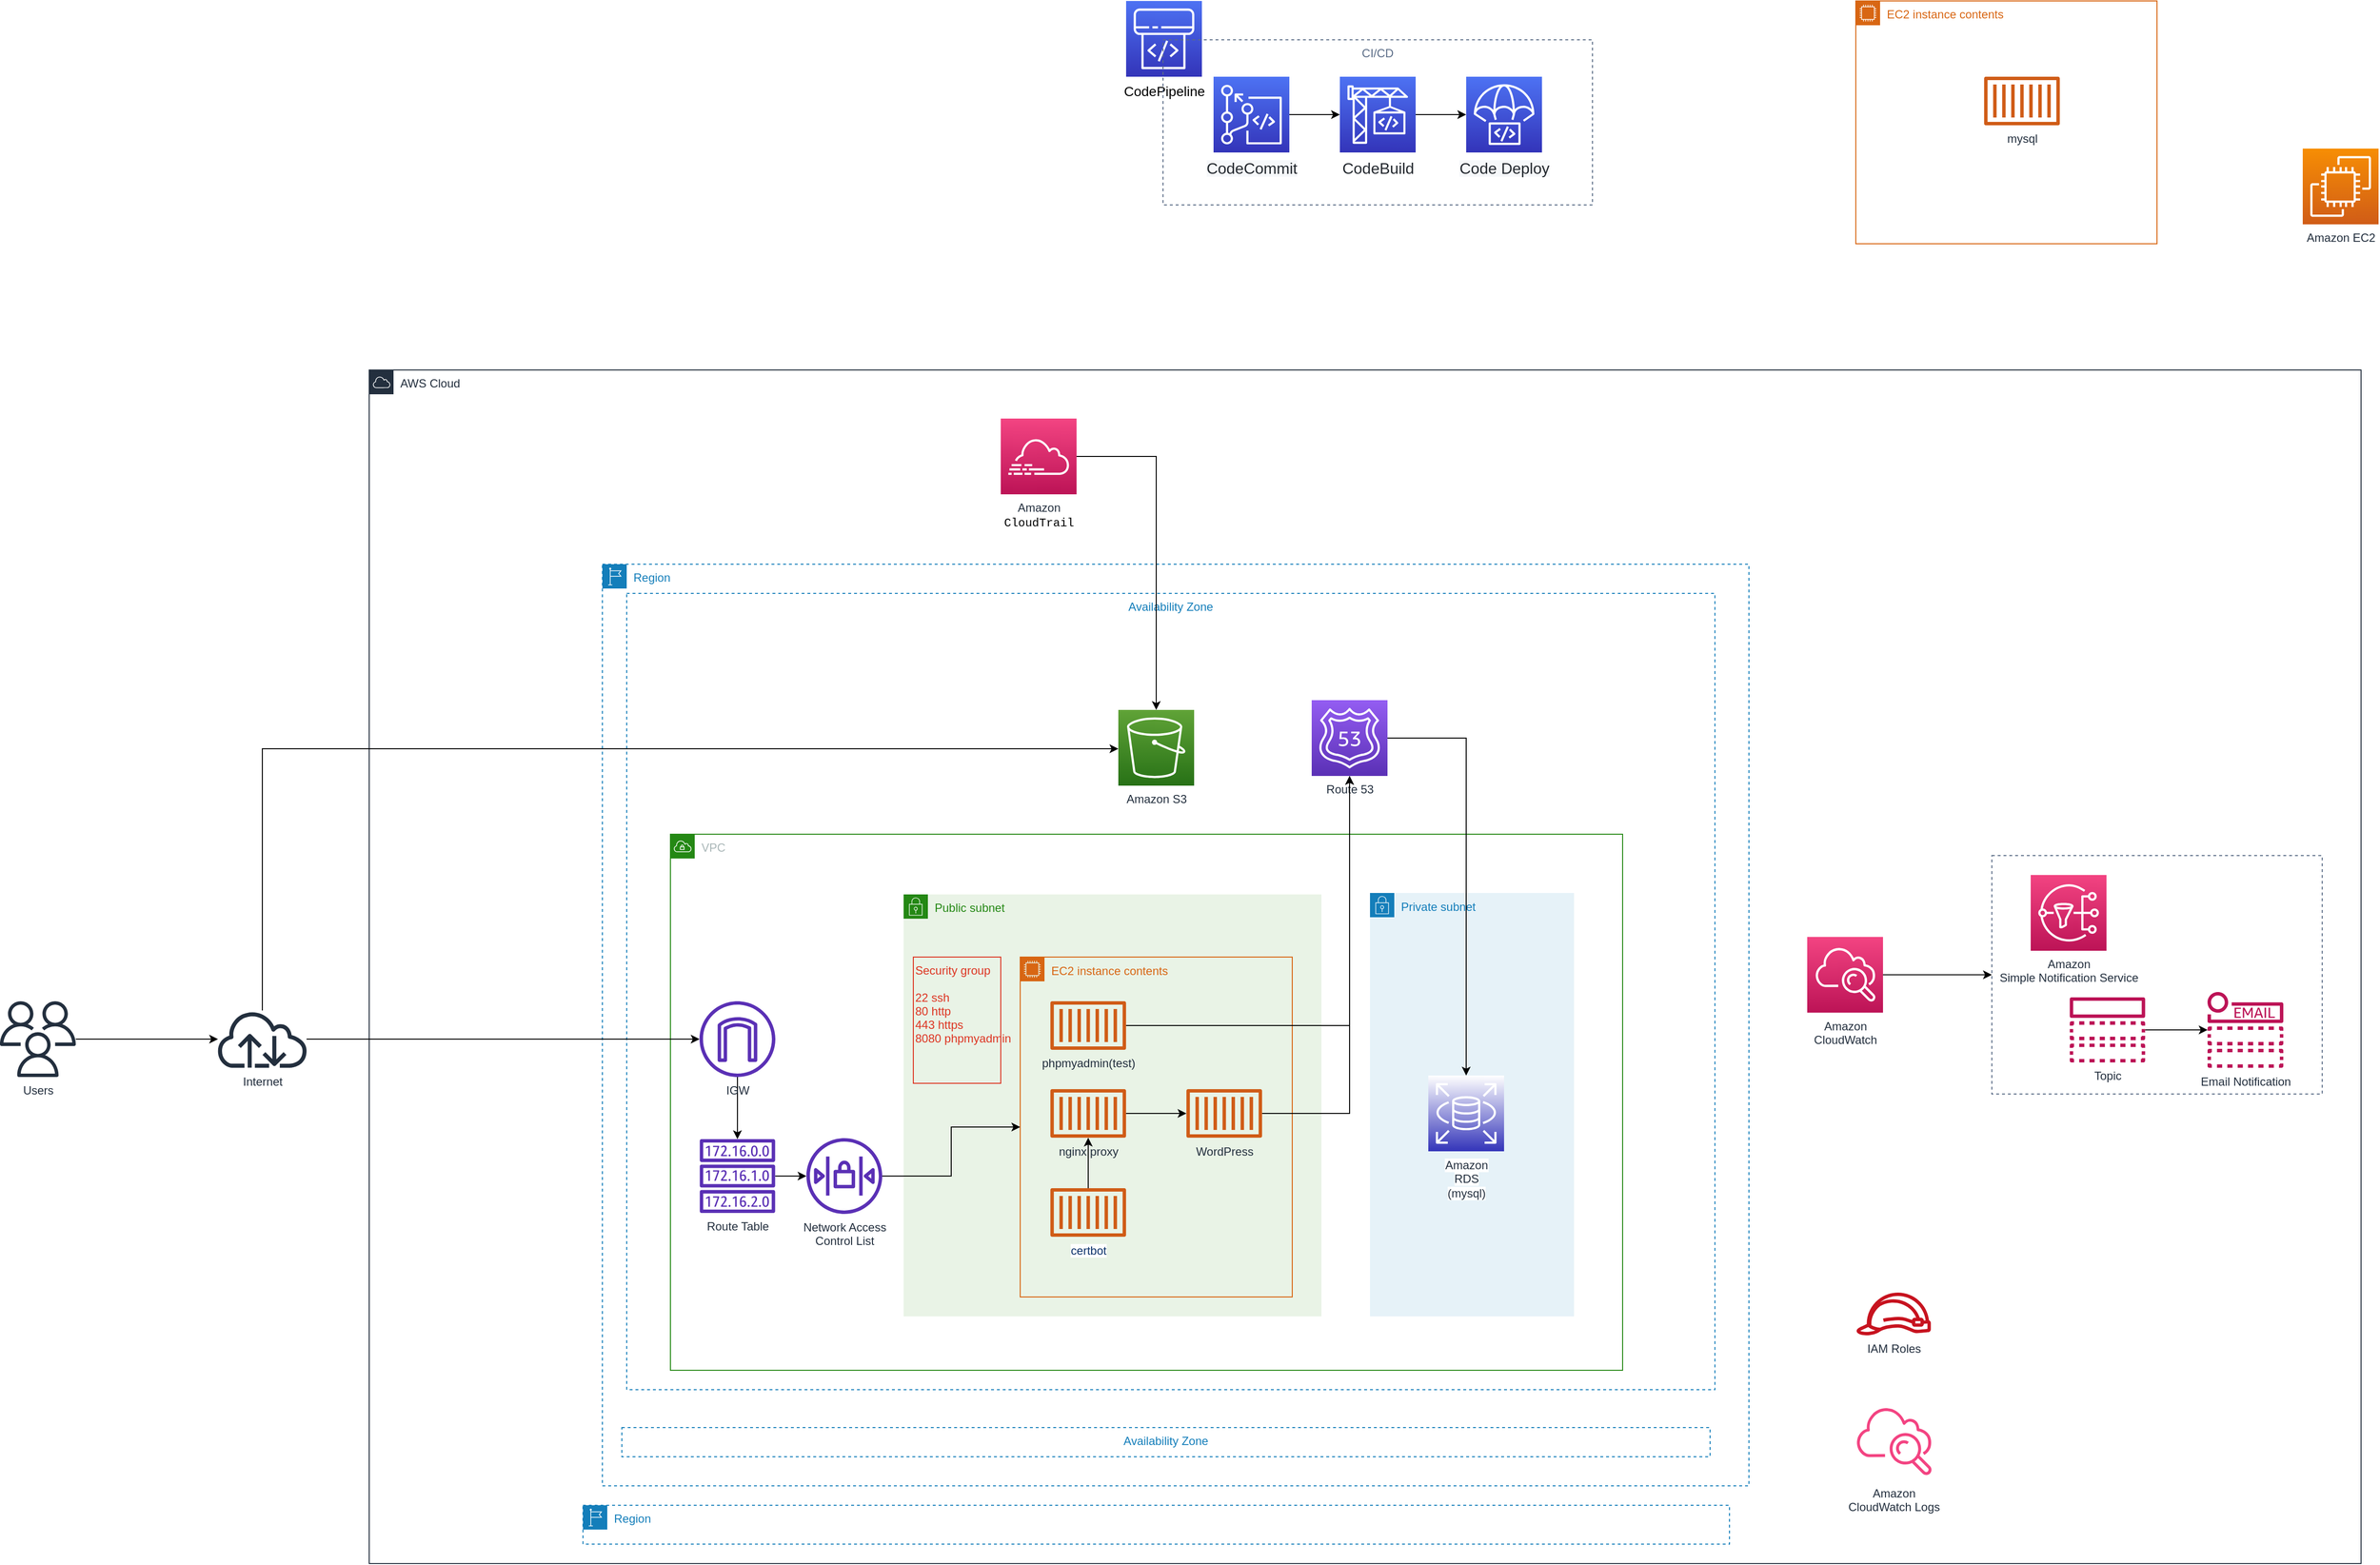 <mxfile version="16.5.1" type="device"><diagram id="Ht1M8jgEwFfnCIfOTk4-" name="Page-1"><mxGraphModel dx="4318" dy="3327" grid="1" gridSize="10" guides="1" tooltips="1" connect="1" arrows="1" fold="1" page="1" pageScale="1" pageWidth="1169" pageHeight="827" math="0" shadow="0"><root><mxCell id="0"/><mxCell id="1" parent="0"/><mxCell id="iDEgg-fdLYN_3Zc8zk07-22" value="AWS Cloud" style="points=[[0,0],[0.25,0],[0.5,0],[0.75,0],[1,0],[1,0.25],[1,0.5],[1,0.75],[1,1],[0.75,1],[0.5,1],[0.25,1],[0,1],[0,0.75],[0,0.5],[0,0.25]];outlineConnect=0;gradientColor=none;html=1;whiteSpace=wrap;fontSize=12;fontStyle=0;shape=mxgraph.aws4.group;grIcon=mxgraph.aws4.group_aws_cloud;strokeColor=#232F3E;fillColor=none;verticalAlign=top;align=left;spacingLeft=30;fontColor=#232F3E;dashed=0;rounded=0;shadow=0;glass=0;labelBackgroundColor=none;comic=0;sketch=0;" parent="1" vertex="1"><mxGeometry x="-80" y="-340" width="2050" height="1229" as="geometry"/></mxCell><mxCell id="-ZCi1atDpBs3jv3W7MjO-21" value="" style="fillColor=none;strokeColor=#5A6C86;dashed=1;verticalAlign=top;fontStyle=0;fontColor=#5A6C86;align=left;" parent="1" vertex="1"><mxGeometry x="1590" y="160" width="340" height="245.5" as="geometry"/></mxCell><mxCell id="t5wphTqPPvufa-XJ_R2m-8" value="Region" style="points=[[0,0],[0.25,0],[0.5,0],[0.75,0],[1,0],[1,0.25],[1,0.5],[1,0.75],[1,1],[0.75,1],[0.5,1],[0.25,1],[0,1],[0,0.75],[0,0.5],[0,0.25]];outlineConnect=0;gradientColor=none;html=1;whiteSpace=wrap;fontSize=12;fontStyle=0;shape=mxgraph.aws4.group;grIcon=mxgraph.aws4.group_region;strokeColor=#147EBA;fillColor=none;verticalAlign=top;align=left;spacingLeft=30;fontColor=#147EBA;dashed=1;" parent="1" vertex="1"><mxGeometry x="160" y="-140" width="1180" height="949" as="geometry"/></mxCell><mxCell id="NtME0SHpdw8BMmPxOjDJ-4" value="Availability Zone" style="fillColor=none;strokeColor=#147EBA;dashed=1;verticalAlign=top;fontStyle=0;fontColor=#147EBA;" parent="1" vertex="1"><mxGeometry x="185" y="-110" width="1120" height="820" as="geometry"/></mxCell><mxCell id="iDEgg-fdLYN_3Zc8zk07-20" value="VPC" style="points=[[0,0],[0.25,0],[0.5,0],[0.75,0],[1,0],[1,0.25],[1,0.5],[1,0.75],[1,1],[0.75,1],[0.5,1],[0.25,1],[0,1],[0,0.75],[0,0.5],[0,0.25]];outlineConnect=0;gradientColor=none;html=1;whiteSpace=wrap;fontSize=12;fontStyle=0;shape=mxgraph.aws4.group;grIcon=mxgraph.aws4.group_vpc;strokeColor=#248814;fillColor=none;verticalAlign=top;align=left;spacingLeft=30;fontColor=#AAB7B8;dashed=0;" parent="1" vertex="1"><mxGeometry x="230" y="138" width="980" height="552" as="geometry"/></mxCell><mxCell id="UEzPUAAOIrF-is8g5C7q-116" value="Amazon S3" style="outlineConnect=0;fontColor=#232F3E;gradientColor=#60A337;gradientDirection=north;fillColor=#277116;strokeColor=#ffffff;dashed=0;verticalLabelPosition=bottom;verticalAlign=top;align=center;html=1;fontSize=12;fontStyle=0;aspect=fixed;shape=mxgraph.aws4.resourceIcon;resIcon=mxgraph.aws4.s3;labelBackgroundColor=#ffffff;" parent="1" vertex="1"><mxGeometry x="691.0" y="10" width="78" height="78" as="geometry"/></mxCell><mxCell id="-ZCi1atDpBs3jv3W7MjO-22" style="edgeStyle=orthogonalEdgeStyle;rounded=0;orthogonalLoop=1;jettySize=auto;html=1;" parent="1" source="UEzPUAAOIrF-is8g5C7q-121" target="-ZCi1atDpBs3jv3W7MjO-21" edge="1"><mxGeometry relative="1" as="geometry"/></mxCell><mxCell id="UEzPUAAOIrF-is8g5C7q-121" value="Amazon&lt;br&gt;CloudWatch&lt;br&gt;" style="outlineConnect=0;fontColor=#232F3E;gradientColor=#F34482;gradientDirection=north;fillColor=#BC1356;strokeColor=#ffffff;dashed=0;verticalLabelPosition=bottom;verticalAlign=top;align=center;html=1;fontSize=12;fontStyle=0;aspect=fixed;shape=mxgraph.aws4.resourceIcon;resIcon=mxgraph.aws4.cloudwatch;labelBackgroundColor=#ffffff;" parent="1" vertex="1"><mxGeometry x="1400.0" y="243.75" width="78" height="78" as="geometry"/></mxCell><mxCell id="UEzPUAAOIrF-is8g5C7q-122" value="IAM Roles" style="outlineConnect=0;fontColor=#232F3E;gradientColor=none;fillColor=#C7131F;strokeColor=none;dashed=0;verticalLabelPosition=bottom;verticalAlign=top;align=center;html=1;fontSize=12;fontStyle=0;aspect=fixed;pointerEvents=1;shape=mxgraph.aws4.role;labelBackgroundColor=#ffffff;" parent="1" vertex="1"><mxGeometry x="1450.0" y="610" width="78" height="44" as="geometry"/></mxCell><mxCell id="UEzPUAAOIrF-is8g5C7q-123" value="Amazon&lt;br&gt;CloudWatch Logs&lt;br&gt;" style="outlineConnect=0;fontColor=#232F3E;gradientColor=none;gradientDirection=north;fillColor=#F34482;strokeColor=none;dashed=0;verticalLabelPosition=bottom;verticalAlign=top;align=center;html=1;fontSize=12;fontStyle=0;aspect=fixed;shape=mxgraph.aws4.cloudwatch;labelBackgroundColor=#ffffff;" parent="1" vertex="1"><mxGeometry x="1450.0" y="724.5" width="78" height="78" as="geometry"/></mxCell><mxCell id="iDEgg-fdLYN_3Zc8zk07-5" value="&lt;span style=&quot;background-color: rgb(255 , 255 , 255)&quot;&gt;Amazon EC2&lt;br&gt;&lt;/span&gt;" style="outlineConnect=0;fontColor=#232F3E;gradientColor=#F78E04;gradientDirection=north;fillColor=#D05C17;strokeColor=#ffffff;dashed=0;verticalLabelPosition=bottom;verticalAlign=top;align=center;html=1;fontSize=12;fontStyle=0;aspect=fixed;shape=mxgraph.aws4.resourceIcon;resIcon=mxgraph.aws4.ec2;" parent="1" vertex="1"><mxGeometry x="1910" y="-568" width="78" height="78" as="geometry"/></mxCell><mxCell id="iDEgg-fdLYN_3Zc8zk07-19" value="Route 53" style="outlineConnect=0;fontColor=#232F3E;gradientColor=#945DF2;gradientDirection=north;fillColor=#5A30B5;strokeColor=#ffffff;dashed=0;verticalLabelPosition=bottom;verticalAlign=top;align=center;html=1;fontSize=12;fontStyle=0;aspect=fixed;shape=mxgraph.aws4.resourceIcon;resIcon=mxgraph.aws4.route_53;rounded=0;shadow=0;glass=0;labelBackgroundColor=none;comic=0;sketch=0;" parent="1" vertex="1"><mxGeometry x="890" width="78" height="78" as="geometry"/></mxCell><mxCell id="-ZCi1atDpBs3jv3W7MjO-15" style="edgeStyle=orthogonalEdgeStyle;rounded=0;orthogonalLoop=1;jettySize=auto;html=1;" parent="1" source="iDEgg-fdLYN_3Zc8zk07-23" target="iDEgg-fdLYN_3Zc8zk07-30" edge="1"><mxGeometry relative="1" as="geometry"/></mxCell><mxCell id="iDEgg-fdLYN_3Zc8zk07-23" value="Internet" style="outlineConnect=0;fontColor=#232F3E;gradientColor=none;fillColor=#232F3E;strokeColor=none;dashed=0;verticalLabelPosition=bottom;verticalAlign=top;align=center;html=1;fontSize=12;fontStyle=0;aspect=fixed;pointerEvents=1;shape=mxgraph.aws4.internet;rounded=0;shadow=0;glass=0;labelBackgroundColor=none;comic=0;sketch=0;" parent="1" vertex="1"><mxGeometry x="-238" y="319.5" width="95.88" height="59" as="geometry"/></mxCell><mxCell id="iDEgg-fdLYN_3Zc8zk07-27" value="" style="edgeStyle=orthogonalEdgeStyle;rounded=0;orthogonalLoop=1;jettySize=auto;html=1;fontSize=24;fontColor=#000000;" parent="1" source="iDEgg-fdLYN_3Zc8zk07-24" target="iDEgg-fdLYN_3Zc8zk07-23" edge="1"><mxGeometry relative="1" as="geometry"><mxPoint x="-290" y="349" as="targetPoint"/></mxGeometry></mxCell><mxCell id="iDEgg-fdLYN_3Zc8zk07-24" value="Users" style="outlineConnect=0;fontColor=#232F3E;gradientColor=none;fillColor=#232F3E;strokeColor=none;dashed=0;verticalLabelPosition=bottom;verticalAlign=top;align=center;html=1;fontSize=12;fontStyle=0;aspect=fixed;pointerEvents=1;shape=mxgraph.aws4.users;rounded=0;shadow=0;glass=0;labelBackgroundColor=none;comic=0;sketch=0;" parent="1" vertex="1"><mxGeometry x="-460" y="310" width="78" height="78" as="geometry"/></mxCell><mxCell id="iDEgg-fdLYN_3Zc8zk07-35" style="edgeStyle=orthogonalEdgeStyle;rounded=0;orthogonalLoop=1;jettySize=auto;html=1;fontSize=24;fontColor=#000000;" parent="1" source="iDEgg-fdLYN_3Zc8zk07-30" target="iDEgg-fdLYN_3Zc8zk07-33" edge="1"><mxGeometry relative="1" as="geometry"/></mxCell><mxCell id="iDEgg-fdLYN_3Zc8zk07-30" value="IGW" style="outlineConnect=0;fontColor=#232F3E;gradientColor=none;fillColor=#5A30B5;strokeColor=none;dashed=0;verticalLabelPosition=bottom;verticalAlign=top;align=center;html=1;fontSize=12;fontStyle=0;aspect=fixed;pointerEvents=1;shape=mxgraph.aws4.internet_gateway;rounded=0;shadow=0;glass=0;labelBackgroundColor=none;comic=0;sketch=0;" parent="1" vertex="1"><mxGeometry x="260" y="310" width="78" height="78" as="geometry"/></mxCell><mxCell id="iDEgg-fdLYN_3Zc8zk07-31" value="Network Access &lt;br&gt;Control List" style="outlineConnect=0;fontColor=#232F3E;gradientColor=none;fillColor=#5A30B5;strokeColor=none;dashed=0;verticalLabelPosition=bottom;verticalAlign=top;align=center;html=1;fontSize=12;fontStyle=0;aspect=fixed;pointerEvents=1;shape=mxgraph.aws4.network_access_control_list;rounded=0;shadow=0;glass=0;labelBackgroundColor=none;comic=0;sketch=0;" parent="1" vertex="1"><mxGeometry x="370" y="451" width="78" height="78" as="geometry"/></mxCell><mxCell id="iDEgg-fdLYN_3Zc8zk07-34" style="edgeStyle=orthogonalEdgeStyle;rounded=0;orthogonalLoop=1;jettySize=auto;html=1;fontSize=24;fontColor=#000000;" parent="1" source="iDEgg-fdLYN_3Zc8zk07-33" target="iDEgg-fdLYN_3Zc8zk07-31" edge="1"><mxGeometry relative="1" as="geometry"/></mxCell><mxCell id="iDEgg-fdLYN_3Zc8zk07-33" value="Route Table" style="outlineConnect=0;fontColor=#232F3E;gradientColor=none;fillColor=#5A30B5;strokeColor=none;dashed=0;verticalLabelPosition=bottom;verticalAlign=top;align=center;html=1;fontSize=12;fontStyle=0;aspect=fixed;pointerEvents=1;shape=mxgraph.aws4.route_table;rounded=0;shadow=0;glass=0;labelBackgroundColor=none;comic=0;sketch=0;" parent="1" vertex="1"><mxGeometry x="260" y="452" width="78" height="76" as="geometry"/></mxCell><mxCell id="t5wphTqPPvufa-XJ_R2m-6" value="Private subnet" style="points=[[0,0],[0.25,0],[0.5,0],[0.75,0],[1,0],[1,0.25],[1,0.5],[1,0.75],[1,1],[0.75,1],[0.5,1],[0.25,1],[0,1],[0,0.75],[0,0.5],[0,0.25]];outlineConnect=0;gradientColor=none;html=1;whiteSpace=wrap;fontSize=12;fontStyle=0;shape=mxgraph.aws4.group;grIcon=mxgraph.aws4.group_security_group;grStroke=0;strokeColor=#147EBA;fillColor=#E6F2F8;verticalAlign=top;align=left;spacingLeft=30;fontColor=#147EBA;dashed=0;" parent="1" vertex="1"><mxGeometry x="950" y="198.5" width="210" height="436" as="geometry"/></mxCell><mxCell id="t5wphTqPPvufa-XJ_R2m-7" value="Public subnet" style="points=[[0,0],[0.25,0],[0.5,0],[0.75,0],[1,0],[1,0.25],[1,0.5],[1,0.75],[1,1],[0.75,1],[0.5,1],[0.25,1],[0,1],[0,0.75],[0,0.5],[0,0.25]];outlineConnect=0;gradientColor=none;html=1;whiteSpace=wrap;fontSize=12;fontStyle=0;shape=mxgraph.aws4.group;grIcon=mxgraph.aws4.group_security_group;grStroke=0;strokeColor=#248814;fillColor=#E9F3E6;verticalAlign=top;align=left;spacingLeft=30;fontColor=#248814;dashed=0;" parent="1" vertex="1"><mxGeometry x="470" y="200" width="430" height="434.5" as="geometry"/></mxCell><mxCell id="iDEgg-fdLYN_3Zc8zk07-21" value="EC2 instance contents" style="points=[[0,0],[0.25,0],[0.5,0],[0.75,0],[1,0],[1,0.25],[1,0.5],[1,0.75],[1,1],[0.75,1],[0.5,1],[0.25,1],[0,1],[0,0.75],[0,0.5],[0,0.25]];outlineConnect=0;gradientColor=none;html=1;whiteSpace=wrap;fontSize=12;fontStyle=0;shape=mxgraph.aws4.group;grIcon=mxgraph.aws4.group_ec2_instance_contents;strokeColor=#D86613;fillColor=none;verticalAlign=top;align=left;spacingLeft=30;fontColor=#D86613;dashed=0;rounded=0;shadow=0;glass=0;labelBackgroundColor=none;comic=0;sketch=0;" parent="1" vertex="1"><mxGeometry x="590" y="264.5" width="280" height="350" as="geometry"/></mxCell><mxCell id="-ZCi1atDpBs3jv3W7MjO-10" style="edgeStyle=orthogonalEdgeStyle;rounded=0;orthogonalLoop=1;jettySize=auto;html=1;" parent="1" source="t5wphTqPPvufa-XJ_R2m-9" target="iDEgg-fdLYN_3Zc8zk07-19" edge="1"><mxGeometry relative="1" as="geometry"/></mxCell><mxCell id="t5wphTqPPvufa-XJ_R2m-9" value="WordPress" style="outlineConnect=0;fontColor=#232F3E;gradientColor=none;fillColor=#D05C17;strokeColor=none;dashed=0;verticalLabelPosition=bottom;verticalAlign=top;align=center;html=1;fontSize=12;fontStyle=0;aspect=fixed;pointerEvents=1;shape=mxgraph.aws4.container_1;" parent="1" vertex="1"><mxGeometry x="761" y="400.5" width="78" height="50" as="geometry"/></mxCell><mxCell id="iDEgg-fdLYN_3Zc8zk07-16" value="&lt;span style=&quot;background-color: rgb(255 , 255 , 255)&quot;&gt;Amazon&lt;/span&gt;&lt;br&gt;&lt;span style=&quot;background-color: rgb(255 , 255 , 255)&quot;&gt;RDS&lt;br&gt;(mysql)&lt;/span&gt;" style="outlineConnect=0;fontColor=#232F3E;gradientDirection=north;fillColor=#3334B9;strokeColor=#ffffff;dashed=0;verticalLabelPosition=bottom;verticalAlign=top;align=center;html=1;fontSize=12;fontStyle=0;aspect=fixed;shape=mxgraph.aws4.resourceIcon;resIcon=mxgraph.aws4.rds;rounded=0;shadow=0;glass=0;labelBackgroundColor=none;comic=0;sketch=0;gradientColor=#ffffff;" parent="1" vertex="1"><mxGeometry x="1010" y="386.5" width="78" height="78" as="geometry"/></mxCell><mxCell id="-ZCi1atDpBs3jv3W7MjO-11" style="edgeStyle=orthogonalEdgeStyle;rounded=0;orthogonalLoop=1;jettySize=auto;html=1;" parent="1" source="t5wphTqPPvufa-XJ_R2m-10" target="iDEgg-fdLYN_3Zc8zk07-19" edge="1"><mxGeometry relative="1" as="geometry"/></mxCell><mxCell id="t5wphTqPPvufa-XJ_R2m-10" value="phpmyadmin(test)" style="outlineConnect=0;fontColor=#232F3E;gradientColor=none;fillColor=#D05C17;strokeColor=none;dashed=0;verticalLabelPosition=bottom;verticalAlign=top;align=center;html=1;fontSize=12;fontStyle=0;aspect=fixed;pointerEvents=1;shape=mxgraph.aws4.container_1;" parent="1" vertex="1"><mxGeometry x="621" y="310" width="78" height="50" as="geometry"/></mxCell><mxCell id="NtME0SHpdw8BMmPxOjDJ-1" value="EC2 instance contents" style="points=[[0,0],[0.25,0],[0.5,0],[0.75,0],[1,0],[1,0.25],[1,0.5],[1,0.75],[1,1],[0.75,1],[0.5,1],[0.25,1],[0,1],[0,0.75],[0,0.5],[0,0.25]];outlineConnect=0;gradientColor=none;html=1;whiteSpace=wrap;fontSize=12;fontStyle=0;shape=mxgraph.aws4.group;grIcon=mxgraph.aws4.group_ec2_instance_contents;strokeColor=#D86613;fillColor=none;verticalAlign=top;align=left;spacingLeft=30;fontColor=#D86613;dashed=0;rounded=0;shadow=0;glass=0;labelBackgroundColor=none;comic=0;sketch=0;" parent="1" vertex="1"><mxGeometry x="1450" y="-720" width="310" height="250" as="geometry"/></mxCell><mxCell id="NtME0SHpdw8BMmPxOjDJ-2" value="mysql" style="outlineConnect=0;fontColor=#232F3E;gradientColor=none;fillColor=#D05C17;strokeColor=none;dashed=0;verticalLabelPosition=bottom;verticalAlign=top;align=center;html=1;fontSize=12;fontStyle=0;aspect=fixed;pointerEvents=1;shape=mxgraph.aws4.container_1;" parent="1" vertex="1"><mxGeometry x="1582" y="-642" width="78" height="50" as="geometry"/></mxCell><mxCell id="NtME0SHpdw8BMmPxOjDJ-5" value="Availability Zone" style="fillColor=none;strokeColor=#147EBA;dashed=1;verticalAlign=top;fontStyle=0;fontColor=#147EBA;" parent="1" vertex="1"><mxGeometry x="180" y="749" width="1120" height="30" as="geometry"/></mxCell><mxCell id="NtME0SHpdw8BMmPxOjDJ-7" value="Region" style="points=[[0,0],[0.25,0],[0.5,0],[0.75,0],[1,0],[1,0.25],[1,0.5],[1,0.75],[1,1],[0.75,1],[0.5,1],[0.25,1],[0,1],[0,0.75],[0,0.5],[0,0.25]];outlineConnect=0;gradientColor=none;html=1;whiteSpace=wrap;fontSize=12;fontStyle=0;shape=mxgraph.aws4.group;grIcon=mxgraph.aws4.group_region;strokeColor=#147EBA;fillColor=none;verticalAlign=top;align=left;spacingLeft=30;fontColor=#147EBA;dashed=1;" parent="1" vertex="1"><mxGeometry x="140" y="829" width="1180" height="40" as="geometry"/></mxCell><mxCell id="z5EJ_-2W_EJd6ph-hNTs-5" style="edgeStyle=orthogonalEdgeStyle;rounded=0;orthogonalLoop=1;jettySize=auto;html=1;" parent="1" source="z5EJ_-2W_EJd6ph-hNTs-1" target="z5EJ_-2W_EJd6ph-hNTs-2" edge="1"><mxGeometry relative="1" as="geometry"><mxPoint x="889" y="-603.0" as="targetPoint"/></mxGeometry></mxCell><mxCell id="z5EJ_-2W_EJd6ph-hNTs-1" value="&lt;span style=&quot;color: rgb(36 , 41 , 47) ; font-family: , &amp;#34;blinkmacsystemfont&amp;#34; , &amp;#34;segoe ui&amp;#34; , &amp;#34;helvetica&amp;#34; , &amp;#34;arial&amp;#34; , sans-serif , &amp;#34;apple color emoji&amp;#34; , &amp;#34;segoe ui emoji&amp;#34; ; font-size: 16px ; background-color: rgb(246 , 248 , 250)&quot;&gt;CodeCommit&lt;/span&gt;" style="outlineConnect=0;fontColor=#232F3E;gradientColor=#4D72F3;gradientDirection=north;fillColor=#3334B9;strokeColor=#ffffff;dashed=0;verticalLabelPosition=bottom;verticalAlign=top;align=center;html=1;fontSize=12;fontStyle=0;aspect=fixed;shape=mxgraph.aws4.resourceIcon;resIcon=mxgraph.aws4.codecommit;" parent="1" vertex="1"><mxGeometry x="789" y="-642" width="78" height="78" as="geometry"/></mxCell><mxCell id="z5EJ_-2W_EJd6ph-hNTs-6" style="edgeStyle=orthogonalEdgeStyle;rounded=0;orthogonalLoop=1;jettySize=auto;html=1;" parent="1" source="z5EJ_-2W_EJd6ph-hNTs-2" target="z5EJ_-2W_EJd6ph-hNTs-3" edge="1"><mxGeometry relative="1" as="geometry"/></mxCell><mxCell id="z5EJ_-2W_EJd6ph-hNTs-2" value="&lt;span style=&quot;color: rgb(36 , 41 , 47) ; font-family: , &amp;#34;blinkmacsystemfont&amp;#34; , &amp;#34;segoe ui&amp;#34; , &amp;#34;helvetica&amp;#34; , &amp;#34;arial&amp;#34; , sans-serif , &amp;#34;apple color emoji&amp;#34; , &amp;#34;segoe ui emoji&amp;#34; ; font-size: 16px ; background-color: rgb(255 , 255 , 255)&quot;&gt;CodeBuild&lt;/span&gt;" style="outlineConnect=0;fontColor=#232F3E;gradientColor=#4D72F3;gradientDirection=north;fillColor=#3334B9;strokeColor=#ffffff;dashed=0;verticalLabelPosition=bottom;verticalAlign=top;align=center;html=1;fontSize=12;fontStyle=0;aspect=fixed;shape=mxgraph.aws4.resourceIcon;resIcon=mxgraph.aws4.codebuild;" parent="1" vertex="1"><mxGeometry x="919" y="-642" width="78" height="78" as="geometry"/></mxCell><mxCell id="z5EJ_-2W_EJd6ph-hNTs-3" value="&lt;span style=&quot;color: rgb(36 , 41 , 47) ; font-family: , &amp;#34;blinkmacsystemfont&amp;#34; , &amp;#34;segoe ui&amp;#34; , &amp;#34;helvetica&amp;#34; , &amp;#34;arial&amp;#34; , sans-serif , &amp;#34;apple color emoji&amp;#34; , &amp;#34;segoe ui emoji&amp;#34; ; font-size: 16px ; background-color: rgb(246 , 248 , 250)&quot;&gt;Code Deploy&lt;/span&gt;" style="outlineConnect=0;fontColor=#232F3E;gradientColor=#4D72F3;gradientDirection=north;fillColor=#3334B9;strokeColor=#ffffff;dashed=0;verticalLabelPosition=bottom;verticalAlign=top;align=center;html=1;fontSize=12;fontStyle=0;aspect=fixed;shape=mxgraph.aws4.resourceIcon;resIcon=mxgraph.aws4.codedeploy;" parent="1" vertex="1"><mxGeometry x="1049" y="-642" width="78" height="78" as="geometry"/></mxCell><mxCell id="z5EJ_-2W_EJd6ph-hNTs-4" value="&lt;span style=&quot;color: rgb(0 , 0 , 0) ; font-family: , &amp;#34;blinkmacsystemfont&amp;#34; , &amp;#34;segoe wpc&amp;#34; , &amp;#34;segoe ui&amp;#34; , , &amp;#34;ubuntu&amp;#34; , &amp;#34;droid sans&amp;#34; , sans-serif ; font-size: 14px&quot;&gt;CodePipeline&lt;/span&gt;" style="outlineConnect=0;fontColor=#232F3E;gradientColor=#4D72F3;gradientDirection=north;fillColor=#3334B9;strokeColor=#ffffff;dashed=0;verticalLabelPosition=bottom;verticalAlign=top;align=center;html=1;fontSize=12;fontStyle=0;aspect=fixed;shape=mxgraph.aws4.resourceIcon;resIcon=mxgraph.aws4.codepipeline;" parent="1" vertex="1"><mxGeometry x="699" y="-720" width="78" height="78" as="geometry"/></mxCell><mxCell id="z5EJ_-2W_EJd6ph-hNTs-7" value="CI/CD" style="fillColor=none;strokeColor=#5A6C86;dashed=1;verticalAlign=top;fontStyle=0;fontColor=#5A6C86;" parent="1" vertex="1"><mxGeometry x="737" y="-680" width="442" height="170" as="geometry"/></mxCell><mxCell id="-ZCi1atDpBs3jv3W7MjO-2" style="edgeStyle=orthogonalEdgeStyle;rounded=0;orthogonalLoop=1;jettySize=auto;html=1;" parent="1" source="-ZCi1atDpBs3jv3W7MjO-1" target="t5wphTqPPvufa-XJ_R2m-9" edge="1"><mxGeometry relative="1" as="geometry"/></mxCell><mxCell id="-ZCi1atDpBs3jv3W7MjO-1" value="nginx proxy" style="outlineConnect=0;fontColor=#232F3E;gradientColor=none;fillColor=#D05C17;strokeColor=none;dashed=0;verticalLabelPosition=bottom;verticalAlign=top;align=center;html=1;fontSize=12;fontStyle=0;aspect=fixed;pointerEvents=1;shape=mxgraph.aws4.container_1;" parent="1" vertex="1"><mxGeometry x="621" y="400.5" width="78" height="50" as="geometry"/></mxCell><mxCell id="-ZCi1atDpBs3jv3W7MjO-4" style="edgeStyle=orthogonalEdgeStyle;rounded=0;orthogonalLoop=1;jettySize=auto;html=1;" parent="1" source="-ZCi1atDpBs3jv3W7MjO-3" target="-ZCi1atDpBs3jv3W7MjO-1" edge="1"><mxGeometry relative="1" as="geometry"/></mxCell><mxCell id="-ZCi1atDpBs3jv3W7MjO-3" value="&lt;span style=&quot;color: rgb(10 , 48 , 105) ; font-family: , , &amp;#34;sf mono&amp;#34; , &amp;#34;menlo&amp;#34; , &amp;#34;consolas&amp;#34; , &amp;#34;liberation mono&amp;#34; , monospace ; background-color: rgb(255 , 255 , 255)&quot;&gt;certbot&lt;/span&gt;" style="outlineConnect=0;fontColor=#232F3E;gradientColor=none;fillColor=#D05C17;strokeColor=none;dashed=0;verticalLabelPosition=bottom;verticalAlign=top;align=center;html=1;fontSize=12;fontStyle=0;aspect=fixed;pointerEvents=1;shape=mxgraph.aws4.container_1;" parent="1" vertex="1"><mxGeometry x="621" y="502.5" width="78" height="50" as="geometry"/></mxCell><mxCell id="-ZCi1atDpBs3jv3W7MjO-7" value="Security group&#10;&#10;22 ssh&#10;80 http&#10;443 https&#10;8080 phpmyadmin" style="fillColor=none;strokeColor=#DD3522;verticalAlign=top;fontStyle=0;fontColor=#DD3522;align=left;" parent="1" vertex="1"><mxGeometry x="480" y="264.5" width="90" height="130" as="geometry"/></mxCell><mxCell id="-ZCi1atDpBs3jv3W7MjO-13" style="edgeStyle=orthogonalEdgeStyle;rounded=0;orthogonalLoop=1;jettySize=auto;html=1;" parent="1" source="iDEgg-fdLYN_3Zc8zk07-19" target="iDEgg-fdLYN_3Zc8zk07-16" edge="1"><mxGeometry relative="1" as="geometry"/></mxCell><mxCell id="-ZCi1atDpBs3jv3W7MjO-14" style="edgeStyle=orthogonalEdgeStyle;rounded=0;orthogonalLoop=1;jettySize=auto;html=1;" parent="1" source="iDEgg-fdLYN_3Zc8zk07-31" target="iDEgg-fdLYN_3Zc8zk07-21" edge="1"><mxGeometry relative="1" as="geometry"/></mxCell><mxCell id="-ZCi1atDpBs3jv3W7MjO-16" value="Amazon &lt;br&gt;Simple Notification Service" style="outlineConnect=0;fontColor=#232F3E;gradientColor=#F34482;gradientDirection=north;fillColor=#BC1356;strokeColor=#ffffff;dashed=0;verticalLabelPosition=bottom;verticalAlign=top;align=center;html=1;fontSize=12;fontStyle=0;aspect=fixed;shape=mxgraph.aws4.resourceIcon;resIcon=mxgraph.aws4.sns;" parent="1" vertex="1"><mxGeometry x="1630" y="180" width="78" height="78" as="geometry"/></mxCell><mxCell id="-ZCi1atDpBs3jv3W7MjO-17" value="Email Notification" style="outlineConnect=0;fontColor=#232F3E;gradientColor=none;fillColor=#BC1356;strokeColor=none;dashed=0;verticalLabelPosition=bottom;verticalAlign=top;align=center;html=1;fontSize=12;fontStyle=0;aspect=fixed;pointerEvents=1;shape=mxgraph.aws4.email_notification;" parent="1" vertex="1"><mxGeometry x="1812" y="300.5" width="78" height="78" as="geometry"/></mxCell><mxCell id="-ZCi1atDpBs3jv3W7MjO-20" style="edgeStyle=orthogonalEdgeStyle;rounded=0;orthogonalLoop=1;jettySize=auto;html=1;" parent="1" source="-ZCi1atDpBs3jv3W7MjO-19" target="-ZCi1atDpBs3jv3W7MjO-17" edge="1"><mxGeometry relative="1" as="geometry"/></mxCell><mxCell id="-ZCi1atDpBs3jv3W7MjO-19" value="Topic" style="outlineConnect=0;fontColor=#232F3E;gradientColor=none;fillColor=#BC1356;strokeColor=none;dashed=0;verticalLabelPosition=bottom;verticalAlign=top;align=center;html=1;fontSize=12;fontStyle=0;aspect=fixed;pointerEvents=1;shape=mxgraph.aws4.topic;" parent="1" vertex="1"><mxGeometry x="1670" y="306" width="78" height="67" as="geometry"/></mxCell><mxCell id="-ZCi1atDpBs3jv3W7MjO-24" style="edgeStyle=orthogonalEdgeStyle;rounded=0;orthogonalLoop=1;jettySize=auto;html=1;" parent="1" source="-ZCi1atDpBs3jv3W7MjO-23" target="UEzPUAAOIrF-is8g5C7q-116" edge="1"><mxGeometry relative="1" as="geometry"/></mxCell><mxCell id="-ZCi1atDpBs3jv3W7MjO-23" value="&lt;span style=&quot;background-color: rgb(255 , 255 , 255)&quot;&gt;&lt;font style=&quot;font-size: 12px&quot;&gt;Amazon&lt;br&gt;&lt;/font&gt;&lt;/span&gt;&lt;div style=&quot;color: rgb(0 , 0 , 0) ; background-color: rgb(255 , 255 , 255) ; font-family: &amp;#34;consolas&amp;#34; , &amp;#34;courier new&amp;#34; , monospace ; line-height: 19px&quot;&gt;&lt;font style=&quot;font-size: 12px&quot;&gt;CloudTrail&lt;/font&gt;&lt;/div&gt;" style="outlineConnect=0;fontColor=#232F3E;gradientColor=#F34482;gradientDirection=north;fillColor=#BC1356;strokeColor=#ffffff;dashed=0;verticalLabelPosition=bottom;verticalAlign=top;align=center;html=1;fontSize=12;fontStyle=0;aspect=fixed;shape=mxgraph.aws4.resourceIcon;resIcon=mxgraph.aws4.cloudtrail;" parent="1" vertex="1"><mxGeometry x="570" y="-290" width="78" height="78" as="geometry"/></mxCell><mxCell id="-ZCi1atDpBs3jv3W7MjO-26" style="edgeStyle=orthogonalEdgeStyle;rounded=0;orthogonalLoop=1;jettySize=auto;html=1;" parent="1" source="iDEgg-fdLYN_3Zc8zk07-23" target="UEzPUAAOIrF-is8g5C7q-116" edge="1"><mxGeometry relative="1" as="geometry"><mxPoint x="-350" y="-50" as="targetPoint"/><Array as="points"><mxPoint x="-190" y="50"/></Array></mxGeometry></mxCell></root></mxGraphModel></diagram></mxfile>